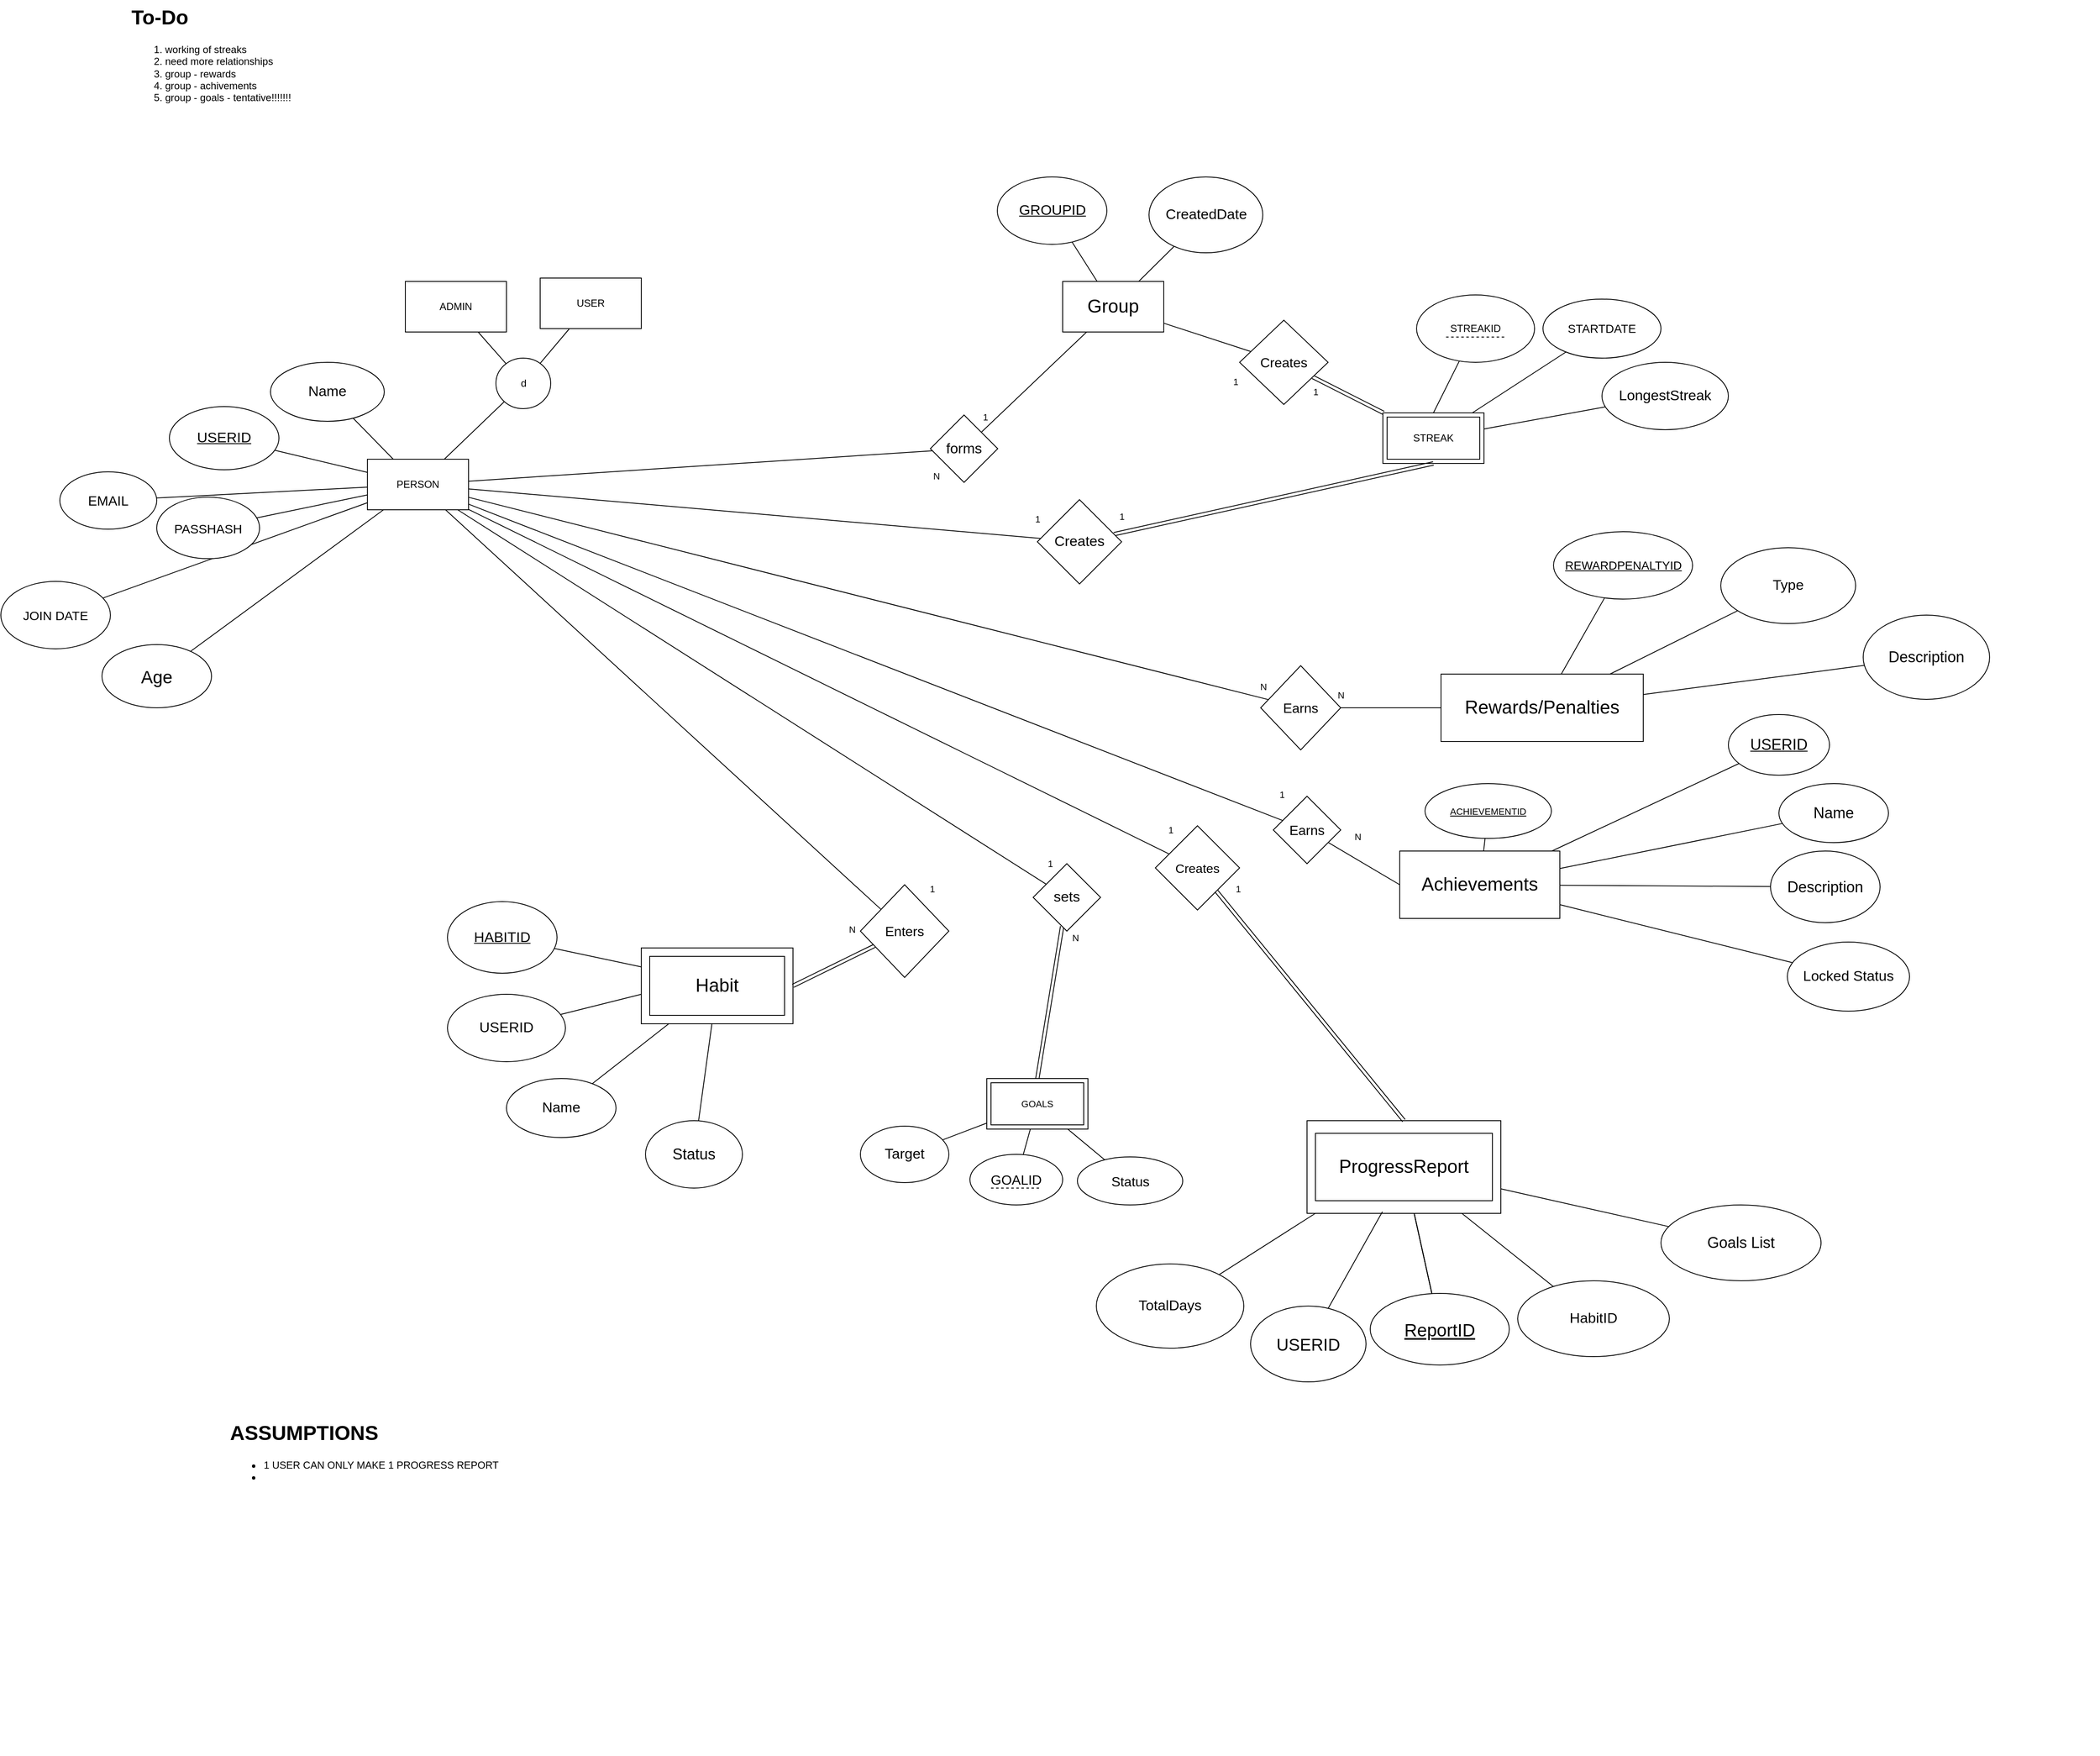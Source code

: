 <mxfile version="26.0.16">
  <diagram name="Page-1" id="hksbCuW23tJVjGmWREl6">
    <mxGraphModel dx="5670" dy="3030" grid="1" gridSize="10" guides="1" tooltips="1" connect="1" arrows="1" fold="1" page="1" pageScale="1" pageWidth="850" pageHeight="1100" math="0" shadow="0">
      <root>
        <mxCell id="0" />
        <mxCell id="1" parent="0" />
        <mxCell id="W9ihRem-RopsjmL4uKQ5-3" value="" style="edgeStyle=none;shape=connector;rounded=0;orthogonalLoop=1;jettySize=auto;html=1;strokeColor=default;align=center;verticalAlign=middle;fontFamily=Helvetica;fontSize=11;fontColor=default;labelBackgroundColor=default;startFill=0;endArrow=none;" parent="1" source="W9ihRem-RopsjmL4uKQ5-8" target="W9ihRem-RopsjmL4uKQ5-120" edge="1">
          <mxGeometry relative="1" as="geometry" />
        </mxCell>
        <mxCell id="W9ihRem-RopsjmL4uKQ5-4" value="" style="edgeStyle=none;shape=connector;rounded=0;orthogonalLoop=1;jettySize=auto;html=1;strokeColor=default;align=center;verticalAlign=middle;fontFamily=Helvetica;fontSize=11;fontColor=default;labelBackgroundColor=default;startFill=0;endArrow=none;" parent="1" source="W9ihRem-RopsjmL4uKQ5-8" target="W9ihRem-RopsjmL4uKQ5-122" edge="1">
          <mxGeometry relative="1" as="geometry" />
        </mxCell>
        <mxCell id="W9ihRem-RopsjmL4uKQ5-5" value="" style="edgeStyle=none;shape=connector;rounded=0;orthogonalLoop=1;jettySize=auto;html=1;strokeColor=default;align=center;verticalAlign=middle;fontFamily=Helvetica;fontSize=11;fontColor=default;labelBackgroundColor=default;startFill=0;endArrow=none;" parent="1" source="W9ihRem-RopsjmL4uKQ5-8" target="W9ihRem-RopsjmL4uKQ5-120" edge="1">
          <mxGeometry relative="1" as="geometry" />
        </mxCell>
        <mxCell id="W9ihRem-RopsjmL4uKQ5-6" value="" style="edgeStyle=none;shape=connector;rounded=0;orthogonalLoop=1;jettySize=auto;html=1;strokeColor=default;align=center;verticalAlign=middle;fontFamily=Helvetica;fontSize=11;fontColor=default;labelBackgroundColor=default;startFill=0;endArrow=none;" parent="1" source="W9ihRem-RopsjmL4uKQ5-8" target="W9ihRem-RopsjmL4uKQ5-120" edge="1">
          <mxGeometry relative="1" as="geometry" />
        </mxCell>
        <mxCell id="W9ihRem-RopsjmL4uKQ5-7" value="" style="edgeStyle=none;shape=connector;rounded=0;orthogonalLoop=1;jettySize=auto;html=1;strokeColor=default;align=center;verticalAlign=middle;fontFamily=Helvetica;fontSize=11;fontColor=default;labelBackgroundColor=default;startFill=0;endArrow=none;" parent="1" source="W9ihRem-RopsjmL4uKQ5-8" target="W9ihRem-RopsjmL4uKQ5-124" edge="1">
          <mxGeometry relative="1" as="geometry" />
        </mxCell>
        <mxCell id="W9ihRem-RopsjmL4uKQ5-8" value="" style="rounded=0;whiteSpace=wrap;html=1;fontFamily=Helvetica;fontSize=11;fontColor=default;labelBackgroundColor=default;" parent="1" vertex="1">
          <mxGeometry x="630" y="760" width="230" height="110" as="geometry" />
        </mxCell>
        <mxCell id="W9ihRem-RopsjmL4uKQ5-10" value="" style="edgeStyle=none;shape=connector;rounded=0;orthogonalLoop=1;jettySize=auto;html=1;strokeColor=default;align=center;verticalAlign=middle;fontFamily=Helvetica;fontSize=11;fontColor=default;labelBackgroundColor=default;startFill=0;endArrow=none;" parent="1" source="W9ihRem-RopsjmL4uKQ5-13" target="W9ihRem-RopsjmL4uKQ5-146" edge="1">
          <mxGeometry relative="1" as="geometry" />
        </mxCell>
        <mxCell id="W9ihRem-RopsjmL4uKQ5-11" value="" style="edgeStyle=none;shape=connector;rounded=0;orthogonalLoop=1;jettySize=auto;html=1;strokeColor=default;align=center;verticalAlign=middle;fontFamily=Helvetica;fontSize=11;fontColor=default;labelBackgroundColor=default;startFill=0;endArrow=none;" parent="1" source="W9ihRem-RopsjmL4uKQ5-13" target="W9ihRem-RopsjmL4uKQ5-147" edge="1">
          <mxGeometry relative="1" as="geometry" />
        </mxCell>
        <mxCell id="W9ihRem-RopsjmL4uKQ5-12" value="" style="edgeStyle=none;shape=connector;rounded=0;orthogonalLoop=1;jettySize=auto;html=1;strokeColor=default;align=center;verticalAlign=middle;fontFamily=Helvetica;fontSize=11;fontColor=default;labelBackgroundColor=default;startFill=0;endArrow=none;exitX=0;exitY=0.25;exitDx=0;exitDy=0;" parent="1" source="W9ihRem-RopsjmL4uKQ5-13" target="W9ihRem-RopsjmL4uKQ5-148" edge="1">
          <mxGeometry relative="1" as="geometry">
            <mxPoint x="-160" y="530.182" as="sourcePoint" />
          </mxGeometry>
        </mxCell>
        <mxCell id="W9ihRem-RopsjmL4uKQ5-13" value="" style="rounded=0;whiteSpace=wrap;html=1;fontFamily=Helvetica;fontSize=11;fontColor=default;labelBackgroundColor=default;" parent="1" vertex="1">
          <mxGeometry x="-160" y="555" width="180" height="90" as="geometry" />
        </mxCell>
        <mxCell id="W9ihRem-RopsjmL4uKQ5-21" value="" style="edgeStyle=none;shape=connector;rounded=0;orthogonalLoop=1;jettySize=auto;html=1;strokeColor=default;align=center;verticalAlign=middle;fontFamily=Helvetica;fontSize=11;fontColor=default;labelBackgroundColor=default;startFill=0;endArrow=none;" parent="1" source="W9ihRem-RopsjmL4uKQ5-26" target="W9ihRem-RopsjmL4uKQ5-125" edge="1">
          <mxGeometry relative="1" as="geometry" />
        </mxCell>
        <mxCell id="W9ihRem-RopsjmL4uKQ5-22" value="" style="edgeStyle=none;shape=connector;rounded=0;orthogonalLoop=1;jettySize=auto;html=1;strokeColor=default;align=center;verticalAlign=middle;fontFamily=Helvetica;fontSize=11;fontColor=default;labelBackgroundColor=default;startFill=0;endArrow=none;" parent="1" source="W9ihRem-RopsjmL4uKQ5-26" target="W9ihRem-RopsjmL4uKQ5-126" edge="1">
          <mxGeometry relative="1" as="geometry" />
        </mxCell>
        <mxCell id="W9ihRem-RopsjmL4uKQ5-23" value="" style="edgeStyle=none;shape=connector;rounded=0;orthogonalLoop=1;jettySize=auto;html=1;strokeColor=default;align=center;verticalAlign=middle;fontFamily=Helvetica;fontSize=11;fontColor=default;labelBackgroundColor=default;startFill=0;endArrow=none;" parent="1" source="W9ihRem-RopsjmL4uKQ5-26" target="W9ihRem-RopsjmL4uKQ5-127" edge="1">
          <mxGeometry relative="1" as="geometry" />
        </mxCell>
        <mxCell id="W9ihRem-RopsjmL4uKQ5-24" value="" style="edgeStyle=none;shape=connector;rounded=0;orthogonalLoop=1;jettySize=auto;html=1;strokeColor=default;align=center;verticalAlign=middle;fontFamily=Helvetica;fontSize=11;fontColor=default;labelBackgroundColor=default;startFill=0;endArrow=none;" parent="1" source="W9ihRem-RopsjmL4uKQ5-26" target="W9ihRem-RopsjmL4uKQ5-128" edge="1">
          <mxGeometry relative="1" as="geometry" />
        </mxCell>
        <mxCell id="W9ihRem-RopsjmL4uKQ5-25" value="" style="edgeStyle=none;shape=connector;rounded=0;orthogonalLoop=1;jettySize=auto;html=1;strokeColor=default;align=center;verticalAlign=middle;fontFamily=Helvetica;fontSize=11;fontColor=default;labelBackgroundColor=default;startFill=0;endArrow=none;" parent="1" source="W9ihRem-RopsjmL4uKQ5-26" target="W9ihRem-RopsjmL4uKQ5-129" edge="1">
          <mxGeometry relative="1" as="geometry" />
        </mxCell>
        <mxCell id="W9ihRem-RopsjmL4uKQ5-26" value="&lt;font style=&quot;font-size: 22px;&quot;&gt;Achievements&lt;/font&gt;" style="rounded=0;whiteSpace=wrap;html=1;" parent="1" vertex="1">
          <mxGeometry x="740" y="440" width="190" height="80" as="geometry" />
        </mxCell>
        <mxCell id="W9ihRem-RopsjmL4uKQ5-28" value="" style="edgeStyle=none;shape=connector;rounded=0;orthogonalLoop=1;jettySize=auto;html=1;strokeColor=default;align=center;verticalAlign=middle;fontFamily=Helvetica;fontSize=11;fontColor=default;labelBackgroundColor=default;startFill=0;endArrow=none;" parent="1" source="W9ihRem-RopsjmL4uKQ5-31" target="W9ihRem-RopsjmL4uKQ5-135" edge="1">
          <mxGeometry relative="1" as="geometry" />
        </mxCell>
        <mxCell id="W9ihRem-RopsjmL4uKQ5-29" value="" style="edgeStyle=none;shape=connector;rounded=0;orthogonalLoop=1;jettySize=auto;html=1;strokeColor=default;align=center;verticalAlign=middle;fontFamily=Helvetica;fontSize=11;fontColor=default;labelBackgroundColor=default;startFill=0;endArrow=none;" parent="1" source="W9ihRem-RopsjmL4uKQ5-31" target="W9ihRem-RopsjmL4uKQ5-136" edge="1">
          <mxGeometry relative="1" as="geometry" />
        </mxCell>
        <mxCell id="W9ihRem-RopsjmL4uKQ5-31" value="&lt;font style=&quot;font-size: 22px;&quot;&gt;Streak&lt;/font&gt;" style="rounded=0;whiteSpace=wrap;html=1;" parent="1" vertex="1">
          <mxGeometry x="720" y="-80" width="120" height="60" as="geometry" />
        </mxCell>
        <mxCell id="W9ihRem-RopsjmL4uKQ5-32" value="" style="edgeStyle=none;shape=connector;rounded=0;orthogonalLoop=1;jettySize=auto;html=1;strokeColor=default;align=center;verticalAlign=middle;fontFamily=Helvetica;fontSize=11;fontColor=default;labelBackgroundColor=default;startFill=0;endArrow=none;" parent="1" target="W9ihRem-RopsjmL4uKQ5-145" edge="1">
          <mxGeometry relative="1" as="geometry">
            <mxPoint x="-160" y="610" as="sourcePoint" />
          </mxGeometry>
        </mxCell>
        <mxCell id="W9ihRem-RopsjmL4uKQ5-33" value="&lt;font style=&quot;font-size: 22px;&quot;&gt;Habit&lt;/font&gt;" style="rounded=0;whiteSpace=wrap;html=1;" parent="1" vertex="1">
          <mxGeometry x="-150" y="565" width="160" height="70" as="geometry" />
        </mxCell>
        <mxCell id="W9ihRem-RopsjmL4uKQ5-34" value="" style="edgeStyle=none;shape=connector;rounded=0;orthogonalLoop=1;jettySize=auto;html=1;strokeColor=default;align=center;verticalAlign=middle;fontFamily=Helvetica;fontSize=11;fontColor=default;labelBackgroundColor=default;startFill=0;endArrow=none;" parent="1" source="W9ihRem-RopsjmL4uKQ5-39" target="W9ihRem-RopsjmL4uKQ5-82" edge="1">
          <mxGeometry relative="1" as="geometry" />
        </mxCell>
        <mxCell id="W9ihRem-RopsjmL4uKQ5-35" value="" style="edgeStyle=none;shape=connector;rounded=0;orthogonalLoop=1;jettySize=auto;html=1;strokeColor=default;align=center;verticalAlign=middle;fontFamily=Helvetica;fontSize=11;fontColor=default;labelBackgroundColor=default;startFill=0;endArrow=none;" parent="1" source="W9ihRem-RopsjmL4uKQ5-39" target="W9ihRem-RopsjmL4uKQ5-130" edge="1">
          <mxGeometry relative="1" as="geometry" />
        </mxCell>
        <mxCell id="W9ihRem-RopsjmL4uKQ5-38" value="" style="edgeStyle=none;shape=connector;rounded=0;orthogonalLoop=1;jettySize=auto;html=1;strokeColor=default;align=center;verticalAlign=middle;fontFamily=Helvetica;fontSize=11;fontColor=default;labelBackgroundColor=default;startFill=0;endArrow=none;" parent="1" source="W9ihRem-RopsjmL4uKQ5-39" target="W9ihRem-RopsjmL4uKQ5-133" edge="1">
          <mxGeometry relative="1" as="geometry" />
        </mxCell>
        <mxCell id="W9ihRem-RopsjmL4uKQ5-39" value="&lt;font style=&quot;font-size: 22px;&quot;&gt;Group&lt;/font&gt;" style="rounded=0;whiteSpace=wrap;html=1;" parent="1" vertex="1">
          <mxGeometry x="340" y="-236" width="120" height="60" as="geometry" />
        </mxCell>
        <mxCell id="W9ihRem-RopsjmL4uKQ5-40" style="rounded=0;orthogonalLoop=1;jettySize=auto;html=1;endArrow=none;startFill=0;" parent="1" source="W9ihRem-RopsjmL4uKQ5-53" target="W9ihRem-RopsjmL4uKQ5-70" edge="1">
          <mxGeometry relative="1" as="geometry" />
        </mxCell>
        <mxCell id="W9ihRem-RopsjmL4uKQ5-41" value="" style="shape=connector;rounded=0;orthogonalLoop=1;jettySize=auto;html=1;strokeColor=default;align=center;verticalAlign=middle;fontFamily=Helvetica;fontSize=11;fontColor=default;labelBackgroundColor=default;startFill=0;endArrow=none;" parent="1" source="W9ihRem-RopsjmL4uKQ5-53" target="W9ihRem-RopsjmL4uKQ5-72" edge="1">
          <mxGeometry relative="1" as="geometry" />
        </mxCell>
        <mxCell id="W9ihRem-RopsjmL4uKQ5-42" value="" style="shape=connector;rounded=0;orthogonalLoop=1;jettySize=auto;html=1;strokeColor=default;align=center;verticalAlign=middle;fontFamily=Helvetica;fontSize=11;fontColor=default;labelBackgroundColor=default;startFill=0;endArrow=none;" parent="1" source="W9ihRem-RopsjmL4uKQ5-53" target="W9ihRem-RopsjmL4uKQ5-76" edge="1">
          <mxGeometry relative="1" as="geometry" />
        </mxCell>
        <mxCell id="W9ihRem-RopsjmL4uKQ5-43" value="" style="edgeStyle=none;shape=connector;rounded=0;orthogonalLoop=1;jettySize=auto;html=1;strokeColor=default;align=center;verticalAlign=middle;fontFamily=Helvetica;fontSize=11;fontColor=default;labelBackgroundColor=default;startFill=0;endArrow=none;" parent="1" source="W9ihRem-RopsjmL4uKQ5-53" target="W9ihRem-RopsjmL4uKQ5-78" edge="1">
          <mxGeometry relative="1" as="geometry" />
        </mxCell>
        <mxCell id="W9ihRem-RopsjmL4uKQ5-44" value="" style="edgeStyle=none;shape=connector;rounded=0;orthogonalLoop=1;jettySize=auto;html=1;strokeColor=default;align=center;verticalAlign=middle;fontFamily=Helvetica;fontSize=11;fontColor=default;labelBackgroundColor=default;startFill=0;endArrow=none;" parent="1" source="W9ihRem-RopsjmL4uKQ5-53" target="W9ihRem-RopsjmL4uKQ5-80" edge="1">
          <mxGeometry relative="1" as="geometry" />
        </mxCell>
        <mxCell id="W9ihRem-RopsjmL4uKQ5-45" value="" style="edgeStyle=none;shape=connector;rounded=0;orthogonalLoop=1;jettySize=auto;html=1;strokeColor=default;align=center;verticalAlign=middle;fontFamily=Helvetica;fontSize=11;fontColor=default;labelBackgroundColor=default;startFill=0;endArrow=none;" parent="1" source="W9ihRem-RopsjmL4uKQ5-53" target="W9ihRem-RopsjmL4uKQ5-85" edge="1">
          <mxGeometry relative="1" as="geometry" />
        </mxCell>
        <mxCell id="W9ihRem-RopsjmL4uKQ5-46" value="" style="edgeStyle=none;shape=connector;rounded=0;orthogonalLoop=1;jettySize=auto;html=1;strokeColor=default;align=center;verticalAlign=middle;fontFamily=Helvetica;fontSize=11;fontColor=default;labelBackgroundColor=default;startFill=0;endArrow=none;" parent="1" source="W9ihRem-RopsjmL4uKQ5-53" target="W9ihRem-RopsjmL4uKQ5-87" edge="1">
          <mxGeometry relative="1" as="geometry" />
        </mxCell>
        <mxCell id="W9ihRem-RopsjmL4uKQ5-47" value="" style="edgeStyle=none;shape=connector;rounded=0;orthogonalLoop=1;jettySize=auto;html=1;strokeColor=default;align=center;verticalAlign=middle;fontFamily=Helvetica;fontSize=11;fontColor=default;labelBackgroundColor=default;startFill=0;endArrow=none;" parent="1" source="W9ihRem-RopsjmL4uKQ5-53" target="W9ihRem-RopsjmL4uKQ5-149" edge="1">
          <mxGeometry relative="1" as="geometry" />
        </mxCell>
        <mxCell id="W9ihRem-RopsjmL4uKQ5-48" value="" style="edgeStyle=none;shape=connector;rounded=0;orthogonalLoop=1;jettySize=auto;html=1;strokeColor=default;align=center;verticalAlign=middle;fontFamily=Helvetica;fontSize=11;fontColor=default;labelBackgroundColor=default;startFill=0;endArrow=none;" parent="1" source="W9ihRem-RopsjmL4uKQ5-53" target="W9ihRem-RopsjmL4uKQ5-150" edge="1">
          <mxGeometry relative="1" as="geometry" />
        </mxCell>
        <mxCell id="W9ihRem-RopsjmL4uKQ5-49" value="" style="edgeStyle=none;shape=connector;rounded=0;orthogonalLoop=1;jettySize=auto;html=1;strokeColor=default;align=center;verticalAlign=middle;fontFamily=Helvetica;fontSize=11;fontColor=default;labelBackgroundColor=default;startFill=0;endArrow=none;" parent="1" source="W9ihRem-RopsjmL4uKQ5-53" target="W9ihRem-RopsjmL4uKQ5-151" edge="1">
          <mxGeometry relative="1" as="geometry" />
        </mxCell>
        <mxCell id="W9ihRem-RopsjmL4uKQ5-50" value="" style="edgeStyle=none;shape=connector;rounded=0;orthogonalLoop=1;jettySize=auto;html=1;strokeColor=default;align=center;verticalAlign=middle;fontFamily=Helvetica;fontSize=11;fontColor=default;labelBackgroundColor=default;startFill=0;endArrow=none;" parent="1" source="W9ihRem-RopsjmL4uKQ5-53" target="W9ihRem-RopsjmL4uKQ5-152" edge="1">
          <mxGeometry relative="1" as="geometry" />
        </mxCell>
        <mxCell id="W9ihRem-RopsjmL4uKQ5-51" value="" style="edgeStyle=none;shape=connector;rounded=0;orthogonalLoop=1;jettySize=auto;html=1;strokeColor=default;align=center;verticalAlign=middle;fontFamily=Helvetica;fontSize=11;fontColor=default;labelBackgroundColor=default;startFill=0;endArrow=none;" parent="1" source="W9ihRem-RopsjmL4uKQ5-53" target="W9ihRem-RopsjmL4uKQ5-153" edge="1">
          <mxGeometry relative="1" as="geometry" />
        </mxCell>
        <mxCell id="W9ihRem-RopsjmL4uKQ5-52" value="" style="edgeStyle=none;shape=connector;rounded=0;orthogonalLoop=1;jettySize=auto;html=1;strokeColor=default;align=center;verticalAlign=middle;fontFamily=Helvetica;fontSize=11;fontColor=default;labelBackgroundColor=default;startFill=0;endArrow=none;" parent="1" source="W9ihRem-RopsjmL4uKQ5-53" target="W9ihRem-RopsjmL4uKQ5-154" edge="1">
          <mxGeometry relative="1" as="geometry" />
        </mxCell>
        <mxCell id="W9ihRem-RopsjmL4uKQ5-172" value="" style="rounded=0;orthogonalLoop=1;jettySize=auto;html=1;endArrow=none;startFill=0;" parent="1" source="W9ihRem-RopsjmL4uKQ5-53" target="W9ihRem-RopsjmL4uKQ5-171" edge="1">
          <mxGeometry relative="1" as="geometry" />
        </mxCell>
        <mxCell id="W9ihRem-RopsjmL4uKQ5-53" value="PERSON" style="rounded=0;whiteSpace=wrap;html=1;" parent="1" vertex="1">
          <mxGeometry x="-485" y="-25" width="120" height="60" as="geometry" />
        </mxCell>
        <mxCell id="W9ihRem-RopsjmL4uKQ5-54" value="" style="edgeStyle=none;shape=connector;rounded=0;orthogonalLoop=1;jettySize=auto;html=1;strokeColor=default;align=center;verticalAlign=middle;fontFamily=Helvetica;fontSize=11;fontColor=default;labelBackgroundColor=default;startFill=0;endArrow=none;" parent="1" source="W9ihRem-RopsjmL4uKQ5-57" target="W9ihRem-RopsjmL4uKQ5-142" edge="1">
          <mxGeometry relative="1" as="geometry" />
        </mxCell>
        <mxCell id="W9ihRem-RopsjmL4uKQ5-55" value="" style="edgeStyle=none;shape=connector;rounded=0;orthogonalLoop=1;jettySize=auto;html=1;strokeColor=default;align=center;verticalAlign=middle;fontFamily=Helvetica;fontSize=11;fontColor=default;labelBackgroundColor=default;startFill=0;endArrow=none;" parent="1" source="W9ihRem-RopsjmL4uKQ5-57" target="W9ihRem-RopsjmL4uKQ5-143" edge="1">
          <mxGeometry relative="1" as="geometry" />
        </mxCell>
        <mxCell id="W9ihRem-RopsjmL4uKQ5-56" value="" style="edgeStyle=none;shape=connector;rounded=0;orthogonalLoop=1;jettySize=auto;html=1;strokeColor=default;align=center;verticalAlign=middle;fontFamily=Helvetica;fontSize=11;fontColor=default;labelBackgroundColor=default;startFill=0;endArrow=none;" parent="1" source="W9ihRem-RopsjmL4uKQ5-57" target="W9ihRem-RopsjmL4uKQ5-144" edge="1">
          <mxGeometry relative="1" as="geometry" />
        </mxCell>
        <mxCell id="W9ihRem-RopsjmL4uKQ5-57" value="&lt;font style=&quot;font-size: 22px;&quot;&gt;Goals&lt;/font&gt;" style="rounded=0;whiteSpace=wrap;html=1;" parent="1" vertex="1">
          <mxGeometry x="250" y="710" width="120" height="60" as="geometry" />
        </mxCell>
        <mxCell id="W9ihRem-RopsjmL4uKQ5-59" value="" style="edgeStyle=none;shape=connector;rounded=0;orthogonalLoop=1;jettySize=auto;html=1;strokeColor=default;align=center;verticalAlign=middle;fontFamily=Helvetica;fontSize=11;fontColor=default;labelBackgroundColor=default;startFill=0;endArrow=none;" parent="1" source="W9ihRem-RopsjmL4uKQ5-63" target="W9ihRem-RopsjmL4uKQ5-138" edge="1">
          <mxGeometry relative="1" as="geometry" />
        </mxCell>
        <mxCell id="W9ihRem-RopsjmL4uKQ5-61" value="" style="edgeStyle=none;shape=connector;rounded=0;orthogonalLoop=1;jettySize=auto;html=1;strokeColor=default;align=center;verticalAlign=middle;fontFamily=Helvetica;fontSize=11;fontColor=default;labelBackgroundColor=default;startFill=0;endArrow=none;" parent="1" source="W9ihRem-RopsjmL4uKQ5-63" target="W9ihRem-RopsjmL4uKQ5-140" edge="1">
          <mxGeometry relative="1" as="geometry" />
        </mxCell>
        <mxCell id="W9ihRem-RopsjmL4uKQ5-62" value="" style="edgeStyle=none;shape=connector;rounded=0;orthogonalLoop=1;jettySize=auto;html=1;strokeColor=default;align=center;verticalAlign=middle;fontFamily=Helvetica;fontSize=11;fontColor=default;labelBackgroundColor=default;startFill=0;endArrow=none;" parent="1" source="W9ihRem-RopsjmL4uKQ5-63" target="W9ihRem-RopsjmL4uKQ5-141" edge="1">
          <mxGeometry relative="1" as="geometry" />
        </mxCell>
        <mxCell id="W9ihRem-RopsjmL4uKQ5-63" value="&lt;font style=&quot;font-size: 22px;&quot;&gt;Rewards/Penalties&lt;/font&gt;" style="rounded=0;whiteSpace=wrap;html=1;" parent="1" vertex="1">
          <mxGeometry x="789" y="230" width="240" height="80" as="geometry" />
        </mxCell>
        <mxCell id="W9ihRem-RopsjmL4uKQ5-66" value="" style="edgeStyle=none;shape=connector;rounded=0;orthogonalLoop=1;jettySize=auto;html=1;strokeColor=default;align=center;verticalAlign=middle;fontFamily=Helvetica;fontSize=11;fontColor=default;labelBackgroundColor=default;startFill=0;endArrow=none;exitX=0.389;exitY=0.982;exitDx=0;exitDy=0;exitPerimeter=0;" parent="1" source="W9ihRem-RopsjmL4uKQ5-8" target="W9ihRem-RopsjmL4uKQ5-121" edge="1">
          <mxGeometry relative="1" as="geometry" />
        </mxCell>
        <mxCell id="W9ihRem-RopsjmL4uKQ5-67" value="" style="edgeStyle=none;shape=connector;rounded=0;orthogonalLoop=1;jettySize=auto;html=1;strokeColor=default;align=center;verticalAlign=middle;fontFamily=Helvetica;fontSize=11;fontColor=default;labelBackgroundColor=default;startFill=0;endArrow=none;exitX=0.043;exitY=1;exitDx=0;exitDy=0;exitPerimeter=0;" parent="1" source="W9ihRem-RopsjmL4uKQ5-8" target="W9ihRem-RopsjmL4uKQ5-123" edge="1">
          <mxGeometry relative="1" as="geometry" />
        </mxCell>
        <mxCell id="W9ihRem-RopsjmL4uKQ5-68" value="&lt;font style=&quot;font-size: 22px;&quot;&gt;ProgressReport&lt;/font&gt;" style="rounded=0;whiteSpace=wrap;html=1;" parent="1" vertex="1">
          <mxGeometry x="640" y="775" width="210" height="80" as="geometry" />
        </mxCell>
        <mxCell id="W9ihRem-RopsjmL4uKQ5-69" style="shape=connector;rounded=0;orthogonalLoop=1;jettySize=auto;html=1;strokeColor=default;align=center;verticalAlign=middle;fontFamily=Helvetica;fontSize=11;fontColor=default;labelBackgroundColor=default;startFill=0;endArrow=none;" parent="1" source="W9ihRem-RopsjmL4uKQ5-70" target="W9ihRem-RopsjmL4uKQ5-39" edge="1">
          <mxGeometry relative="1" as="geometry" />
        </mxCell>
        <mxCell id="W9ihRem-RopsjmL4uKQ5-70" value="&lt;font style=&quot;font-size: 17px;&quot;&gt;forms&lt;/font&gt;" style="rhombus;whiteSpace=wrap;html=1;" parent="1" vertex="1">
          <mxGeometry x="183" y="-77.5" width="80" height="80" as="geometry" />
        </mxCell>
        <mxCell id="W9ihRem-RopsjmL4uKQ5-71" style="rounded=0;orthogonalLoop=1;jettySize=auto;html=1;entryX=0.5;entryY=0;entryDx=0;entryDy=0;strokeColor=default;align=center;verticalAlign=middle;fontFamily=Helvetica;fontSize=11;fontColor=default;labelBackgroundColor=default;startFill=0;endArrow=none;shape=link;" parent="1" source="W9ihRem-RopsjmL4uKQ5-72" target="W9ihRem-RopsjmL4uKQ5-57" edge="1">
          <mxGeometry relative="1" as="geometry" />
        </mxCell>
        <mxCell id="W9ihRem-RopsjmL4uKQ5-72" value="&lt;font style=&quot;font-size: 17px;&quot;&gt;sets&lt;/font&gt;" style="rhombus;whiteSpace=wrap;html=1;rounded=0;" parent="1" vertex="1">
          <mxGeometry x="305" y="455" width="80" height="80" as="geometry" />
        </mxCell>
        <mxCell id="W9ihRem-RopsjmL4uKQ5-75" style="edgeStyle=orthogonalEdgeStyle;shape=connector;rounded=0;orthogonalLoop=1;jettySize=auto;html=1;strokeColor=default;align=center;verticalAlign=middle;fontFamily=Helvetica;fontSize=11;fontColor=default;labelBackgroundColor=default;startFill=0;endArrow=none;" parent="1" source="W9ihRem-RopsjmL4uKQ5-76" target="W9ihRem-RopsjmL4uKQ5-63" edge="1">
          <mxGeometry relative="1" as="geometry" />
        </mxCell>
        <mxCell id="W9ihRem-RopsjmL4uKQ5-76" value="&lt;font style=&quot;font-size: 16px;&quot;&gt;Earns&lt;/font&gt;" style="rhombus;whiteSpace=wrap;html=1;rounded=0;" parent="1" vertex="1">
          <mxGeometry x="575" y="220" width="95" height="100" as="geometry" />
        </mxCell>
        <mxCell id="W9ihRem-RopsjmL4uKQ5-77" style="edgeStyle=none;shape=link;rounded=0;orthogonalLoop=1;jettySize=auto;html=1;strokeColor=default;align=center;verticalAlign=middle;fontFamily=Helvetica;fontSize=11;fontColor=default;labelBackgroundColor=default;startFill=0;endArrow=none;entryX=1;entryY=0.5;entryDx=0;entryDy=0;" parent="1" source="W9ihRem-RopsjmL4uKQ5-78" target="W9ihRem-RopsjmL4uKQ5-13" edge="1">
          <mxGeometry relative="1" as="geometry">
            <mxPoint x="120" y="590" as="targetPoint" />
          </mxGeometry>
        </mxCell>
        <mxCell id="W9ihRem-RopsjmL4uKQ5-78" value="&lt;font style=&quot;font-size: 16px;&quot;&gt;Enters&lt;/font&gt;" style="rhombus;whiteSpace=wrap;html=1;rounded=0;" parent="1" vertex="1">
          <mxGeometry x="100" y="480" width="105" height="110" as="geometry" />
        </mxCell>
        <mxCell id="W9ihRem-RopsjmL4uKQ5-79" style="edgeStyle=none;shape=link;rounded=0;orthogonalLoop=1;jettySize=auto;html=1;entryX=0.5;entryY=1;entryDx=0;entryDy=0;strokeColor=default;align=center;verticalAlign=middle;fontFamily=Helvetica;fontSize=11;fontColor=default;labelBackgroundColor=default;startFill=0;endArrow=none;" parent="1" source="W9ihRem-RopsjmL4uKQ5-80" target="W9ihRem-RopsjmL4uKQ5-31" edge="1">
          <mxGeometry relative="1" as="geometry" />
        </mxCell>
        <mxCell id="W9ihRem-RopsjmL4uKQ5-80" value="&lt;font style=&quot;font-size: 17px;&quot;&gt;Creates&lt;/font&gt;" style="rhombus;whiteSpace=wrap;html=1;rounded=0;" parent="1" vertex="1">
          <mxGeometry x="310" y="23" width="100" height="100" as="geometry" />
        </mxCell>
        <mxCell id="W9ihRem-RopsjmL4uKQ5-81" value="" style="edgeStyle=none;shape=link;rounded=0;orthogonalLoop=1;jettySize=auto;html=1;strokeColor=default;align=center;verticalAlign=middle;fontFamily=Helvetica;fontSize=11;fontColor=default;labelBackgroundColor=default;startFill=0;endArrow=none;" parent="1" source="W9ihRem-RopsjmL4uKQ5-82" target="W9ihRem-RopsjmL4uKQ5-31" edge="1">
          <mxGeometry relative="1" as="geometry" />
        </mxCell>
        <mxCell id="W9ihRem-RopsjmL4uKQ5-82" value="&lt;font style=&quot;font-size: 16px;&quot;&gt;Creates&lt;/font&gt;" style="rhombus;whiteSpace=wrap;html=1;rounded=0;" parent="1" vertex="1">
          <mxGeometry x="550" y="-190" width="105" height="100" as="geometry" />
        </mxCell>
        <mxCell id="W9ihRem-RopsjmL4uKQ5-83" style="edgeStyle=none;shape=connector;rounded=0;orthogonalLoop=1;jettySize=auto;html=1;exitX=0.5;exitY=1;exitDx=0;exitDy=0;strokeColor=default;align=center;verticalAlign=middle;fontFamily=Helvetica;fontSize=11;fontColor=default;labelBackgroundColor=default;startFill=0;endArrow=none;" parent="1" source="W9ihRem-RopsjmL4uKQ5-31" target="W9ihRem-RopsjmL4uKQ5-31" edge="1">
          <mxGeometry relative="1" as="geometry" />
        </mxCell>
        <mxCell id="W9ihRem-RopsjmL4uKQ5-84" style="edgeStyle=none;shape=connector;rounded=0;orthogonalLoop=1;jettySize=auto;html=1;entryX=0;entryY=0.5;entryDx=0;entryDy=0;strokeColor=default;align=center;verticalAlign=middle;fontFamily=Helvetica;fontSize=11;fontColor=default;labelBackgroundColor=default;startFill=0;endArrow=none;" parent="1" source="W9ihRem-RopsjmL4uKQ5-85" target="W9ihRem-RopsjmL4uKQ5-26" edge="1">
          <mxGeometry relative="1" as="geometry" />
        </mxCell>
        <mxCell id="W9ihRem-RopsjmL4uKQ5-85" value="&lt;font style=&quot;font-size: 16px;&quot;&gt;Earns&lt;/font&gt;" style="rhombus;whiteSpace=wrap;html=1;rounded=0;" parent="1" vertex="1">
          <mxGeometry x="590" y="375" width="80" height="80" as="geometry" />
        </mxCell>
        <mxCell id="W9ihRem-RopsjmL4uKQ5-86" style="edgeStyle=none;shape=link;rounded=0;orthogonalLoop=1;jettySize=auto;html=1;entryX=0.5;entryY=0;entryDx=0;entryDy=0;strokeColor=default;align=center;verticalAlign=middle;fontFamily=Helvetica;fontSize=11;fontColor=default;labelBackgroundColor=default;startFill=0;endArrow=none;" parent="1" source="W9ihRem-RopsjmL4uKQ5-87" target="W9ihRem-RopsjmL4uKQ5-8" edge="1">
          <mxGeometry relative="1" as="geometry" />
        </mxCell>
        <mxCell id="W9ihRem-RopsjmL4uKQ5-87" value="&lt;font style=&quot;font-size: 15px;&quot;&gt;Creates&lt;/font&gt;" style="rhombus;whiteSpace=wrap;html=1;rounded=0;" parent="1" vertex="1">
          <mxGeometry x="450" y="410" width="100" height="100" as="geometry" />
        </mxCell>
        <mxCell id="W9ihRem-RopsjmL4uKQ5-94" value="N" style="text;html=1;align=center;verticalAlign=middle;resizable=0;points=[];autosize=1;strokeColor=none;fillColor=none;fontFamily=Helvetica;fontSize=11;fontColor=default;labelBackgroundColor=default;" parent="1" vertex="1">
          <mxGeometry x="563" y="230" width="30" height="30" as="geometry" />
        </mxCell>
        <mxCell id="W9ihRem-RopsjmL4uKQ5-95" value="N" style="text;html=1;align=center;verticalAlign=middle;resizable=0;points=[];autosize=1;strokeColor=none;fillColor=none;fontFamily=Helvetica;fontSize=11;fontColor=default;labelBackgroundColor=default;" parent="1" vertex="1">
          <mxGeometry x="655" y="240" width="30" height="30" as="geometry" />
        </mxCell>
        <mxCell id="W9ihRem-RopsjmL4uKQ5-96" value="N" style="text;html=1;align=center;verticalAlign=middle;resizable=0;points=[];autosize=1;strokeColor=none;fillColor=none;fontFamily=Helvetica;fontSize=11;fontColor=default;labelBackgroundColor=default;" parent="1" vertex="1">
          <mxGeometry x="175" y="-20.5" width="30" height="30" as="geometry" />
        </mxCell>
        <mxCell id="W9ihRem-RopsjmL4uKQ5-97" value="1" style="text;html=1;align=center;verticalAlign=middle;resizable=0;points=[];autosize=1;strokeColor=none;fillColor=none;fontFamily=Helvetica;fontSize=11;fontColor=default;labelBackgroundColor=default;" parent="1" vertex="1">
          <mxGeometry x="233" y="-90" width="30" height="30" as="geometry" />
        </mxCell>
        <mxCell id="W9ihRem-RopsjmL4uKQ5-100" value="1" style="text;html=1;align=center;verticalAlign=middle;resizable=0;points=[];autosize=1;strokeColor=none;fillColor=none;fontFamily=Helvetica;fontSize=11;fontColor=default;labelBackgroundColor=default;" parent="1" vertex="1">
          <mxGeometry x="452.5" y="400" width="30" height="30" as="geometry" />
        </mxCell>
        <mxCell id="W9ihRem-RopsjmL4uKQ5-101" value="1" style="text;html=1;align=center;verticalAlign=middle;resizable=0;points=[];autosize=1;strokeColor=none;fillColor=none;fontFamily=Helvetica;fontSize=11;fontColor=default;labelBackgroundColor=default;" parent="1" vertex="1">
          <mxGeometry x="533" y="470" width="30" height="30" as="geometry" />
        </mxCell>
        <mxCell id="W9ihRem-RopsjmL4uKQ5-102" value="1" style="text;html=1;align=center;verticalAlign=middle;resizable=0;points=[];autosize=1;strokeColor=none;fillColor=none;fontFamily=Helvetica;fontSize=11;fontColor=default;labelBackgroundColor=default;" parent="1" vertex="1">
          <mxGeometry x="585" y="358" width="30" height="30" as="geometry" />
        </mxCell>
        <mxCell id="W9ihRem-RopsjmL4uKQ5-103" value="N" style="text;html=1;align=center;verticalAlign=middle;resizable=0;points=[];autosize=1;strokeColor=none;fillColor=none;fontFamily=Helvetica;fontSize=11;fontColor=default;labelBackgroundColor=default;" parent="1" vertex="1">
          <mxGeometry x="675" y="408" width="30" height="30" as="geometry" />
        </mxCell>
        <mxCell id="W9ihRem-RopsjmL4uKQ5-104" value="1" style="text;html=1;align=center;verticalAlign=middle;resizable=0;points=[];autosize=1;strokeColor=none;fillColor=none;fontFamily=Helvetica;fontSize=11;fontColor=default;labelBackgroundColor=default;" parent="1" vertex="1">
          <mxGeometry x="310" y="440" width="30" height="30" as="geometry" />
        </mxCell>
        <mxCell id="W9ihRem-RopsjmL4uKQ5-105" value="N" style="text;html=1;align=center;verticalAlign=middle;resizable=0;points=[];autosize=1;strokeColor=none;fillColor=none;fontFamily=Helvetica;fontSize=11;fontColor=default;labelBackgroundColor=default;" parent="1" vertex="1">
          <mxGeometry x="340" y="527.5" width="30" height="30" as="geometry" />
        </mxCell>
        <mxCell id="W9ihRem-RopsjmL4uKQ5-106" value="1" style="text;html=1;align=center;verticalAlign=middle;resizable=0;points=[];autosize=1;strokeColor=none;fillColor=none;fontFamily=Helvetica;fontSize=11;fontColor=default;labelBackgroundColor=default;" parent="1" vertex="1">
          <mxGeometry x="170" y="470" width="30" height="30" as="geometry" />
        </mxCell>
        <mxCell id="W9ihRem-RopsjmL4uKQ5-107" value="N" style="text;html=1;align=center;verticalAlign=middle;resizable=0;points=[];autosize=1;strokeColor=none;fillColor=none;fontFamily=Helvetica;fontSize=11;fontColor=default;labelBackgroundColor=default;" parent="1" vertex="1">
          <mxGeometry x="75" y="518" width="30" height="30" as="geometry" />
        </mxCell>
        <mxCell id="W9ihRem-RopsjmL4uKQ5-108" value="1" style="text;html=1;align=center;verticalAlign=middle;resizable=0;points=[];autosize=1;strokeColor=none;fillColor=none;fontFamily=Helvetica;fontSize=11;fontColor=default;labelBackgroundColor=default;" parent="1" vertex="1">
          <mxGeometry x="530" y="-132" width="30" height="30" as="geometry" />
        </mxCell>
        <mxCell id="W9ihRem-RopsjmL4uKQ5-109" value="1" style="text;html=1;align=center;verticalAlign=middle;resizable=0;points=[];autosize=1;strokeColor=none;fillColor=none;fontFamily=Helvetica;fontSize=11;fontColor=default;labelBackgroundColor=default;" parent="1" vertex="1">
          <mxGeometry x="625" y="-120" width="30" height="30" as="geometry" />
        </mxCell>
        <mxCell id="W9ihRem-RopsjmL4uKQ5-110" value="1" style="text;html=1;align=center;verticalAlign=middle;resizable=0;points=[];autosize=1;strokeColor=none;fillColor=none;fontFamily=Helvetica;fontSize=11;fontColor=default;labelBackgroundColor=default;" parent="1" vertex="1">
          <mxGeometry x="295" y="31" width="30" height="30" as="geometry" />
        </mxCell>
        <mxCell id="W9ihRem-RopsjmL4uKQ5-111" value="1" style="text;html=1;align=center;verticalAlign=middle;resizable=0;points=[];autosize=1;strokeColor=none;fillColor=none;fontFamily=Helvetica;fontSize=11;fontColor=default;labelBackgroundColor=default;" parent="1" vertex="1">
          <mxGeometry x="395" y="28" width="30" height="30" as="geometry" />
        </mxCell>
        <mxCell id="W9ihRem-RopsjmL4uKQ5-120" value="&lt;font style=&quot;font-size: 21px;&quot;&gt;&lt;u&gt;ReportID&lt;/u&gt;&lt;/font&gt;" style="ellipse;whiteSpace=wrap;html=1;fontSize=11;rounded=0;labelBackgroundColor=default;" parent="1" vertex="1">
          <mxGeometry x="705" y="965" width="165" height="85" as="geometry" />
        </mxCell>
        <mxCell id="W9ihRem-RopsjmL4uKQ5-121" value="&lt;font style=&quot;font-size: 20px;&quot;&gt;USERID&lt;/font&gt;" style="ellipse;whiteSpace=wrap;html=1;rounded=0;fontFamily=Helvetica;fontSize=11;fontColor=default;labelBackgroundColor=default;" parent="1" vertex="1">
          <mxGeometry x="563" y="980" width="137" height="90" as="geometry" />
        </mxCell>
        <mxCell id="W9ihRem-RopsjmL4uKQ5-122" value="&lt;font style=&quot;font-size: 17px;&quot;&gt;HabitID&lt;/font&gt;" style="ellipse;whiteSpace=wrap;html=1;fontSize=11;rounded=0;labelBackgroundColor=default;fontFamily=Helvetica;fontColor=default;" parent="1" vertex="1">
          <mxGeometry x="880" y="950" width="180" height="90" as="geometry" />
        </mxCell>
        <mxCell id="W9ihRem-RopsjmL4uKQ5-123" value="&lt;font style=&quot;font-size: 17px;&quot;&gt;TotalDays&lt;/font&gt;" style="ellipse;whiteSpace=wrap;html=1;rounded=0;fontFamily=Helvetica;fontSize=11;fontColor=default;labelBackgroundColor=default;" parent="1" vertex="1">
          <mxGeometry x="380" y="930" width="175" height="100" as="geometry" />
        </mxCell>
        <mxCell id="W9ihRem-RopsjmL4uKQ5-124" value="&lt;font style=&quot;font-size: 18px;&quot;&gt;Goals List&lt;/font&gt;" style="ellipse;whiteSpace=wrap;html=1;fontSize=11;rounded=0;labelBackgroundColor=default;fontFamily=Helvetica;fontColor=default;" parent="1" vertex="1">
          <mxGeometry x="1050" y="860" width="190" height="90" as="geometry" />
        </mxCell>
        <mxCell id="W9ihRem-RopsjmL4uKQ5-125" value="&lt;font style=&quot;font-size: 18px;&quot;&gt;Description&lt;/font&gt;" style="ellipse;whiteSpace=wrap;html=1;rounded=0;fontFamily=Helvetica;fontSize=11;fontColor=default;labelBackgroundColor=default;" parent="1" vertex="1">
          <mxGeometry x="1180" y="440" width="130" height="85" as="geometry" />
        </mxCell>
        <mxCell id="W9ihRem-RopsjmL4uKQ5-126" value="&lt;font style=&quot;font-size: 18px;&quot;&gt;Name&lt;/font&gt;" style="ellipse;whiteSpace=wrap;html=1;rounded=0;fontFamily=Helvetica;fontSize=11;fontColor=default;labelBackgroundColor=default;" parent="1" vertex="1">
          <mxGeometry x="1190" y="360" width="130" height="70" as="geometry" />
        </mxCell>
        <mxCell id="W9ihRem-RopsjmL4uKQ5-127" value="&lt;font style=&quot;font-size: 17px;&quot;&gt;Locked Status&lt;/font&gt;" style="ellipse;whiteSpace=wrap;html=1;rounded=0;fontFamily=Helvetica;fontSize=11;fontColor=default;labelBackgroundColor=default;" parent="1" vertex="1">
          <mxGeometry x="1200" y="548" width="145" height="82" as="geometry" />
        </mxCell>
        <mxCell id="W9ihRem-RopsjmL4uKQ5-128" value="&lt;u&gt;ACHIEVEMENTID&lt;/u&gt;" style="ellipse;whiteSpace=wrap;html=1;rounded=0;fontFamily=Helvetica;fontSize=11;fontColor=default;labelBackgroundColor=default;" parent="1" vertex="1">
          <mxGeometry x="770" y="360" width="150" height="65" as="geometry" />
        </mxCell>
        <mxCell id="W9ihRem-RopsjmL4uKQ5-129" value="&lt;font style=&quot;font-size: 18px;&quot;&gt;&lt;u&gt;USERID&lt;/u&gt;&lt;/font&gt;" style="ellipse;whiteSpace=wrap;html=1;rounded=0;fontFamily=Helvetica;fontSize=11;fontColor=default;labelBackgroundColor=default;" parent="1" vertex="1">
          <mxGeometry x="1130" y="278" width="120" height="72" as="geometry" />
        </mxCell>
        <mxCell id="W9ihRem-RopsjmL4uKQ5-130" value="&lt;font style=&quot;font-size: 17px;&quot;&gt;&lt;u&gt;GROUPID&lt;/u&gt;&lt;/font&gt;" style="ellipse;whiteSpace=wrap;html=1;rounded=0;fontFamily=Helvetica;fontSize=11;fontColor=default;labelBackgroundColor=default;" parent="1" vertex="1">
          <mxGeometry x="262.5" y="-360" width="130" height="80" as="geometry" />
        </mxCell>
        <mxCell id="W9ihRem-RopsjmL4uKQ5-133" value="&lt;font style=&quot;font-size: 17px;&quot;&gt;CreatedDate&lt;/font&gt;" style="ellipse;whiteSpace=wrap;html=1;rounded=0;fontFamily=Helvetica;fontSize=11;fontColor=default;labelBackgroundColor=default;" parent="1" vertex="1">
          <mxGeometry x="442.5" y="-360" width="135" height="90" as="geometry" />
        </mxCell>
        <mxCell id="W9ihRem-RopsjmL4uKQ5-135" value="&lt;font style=&quot;font-size: 14px;&quot;&gt;STARTDATE&lt;/font&gt;" style="ellipse;whiteSpace=wrap;html=1;rounded=0;fontFamily=Helvetica;fontSize=11;fontColor=default;labelBackgroundColor=default;" parent="1" vertex="1">
          <mxGeometry x="910" y="-215" width="140" height="70" as="geometry" />
        </mxCell>
        <mxCell id="W9ihRem-RopsjmL4uKQ5-136" value="&lt;font style=&quot;font-size: 17px;&quot;&gt;LongestStreak&lt;/font&gt;" style="ellipse;whiteSpace=wrap;html=1;rounded=0;fontFamily=Helvetica;fontSize=11;fontColor=default;labelBackgroundColor=default;" parent="1" vertex="1">
          <mxGeometry x="980" y="-140" width="150" height="80" as="geometry" />
        </mxCell>
        <mxCell id="W9ihRem-RopsjmL4uKQ5-138" value="&lt;font style=&quot;font-size: 14px;&quot;&gt;&lt;u&gt;REWARDPENALTYID&lt;/u&gt;&lt;/font&gt;" style="ellipse;whiteSpace=wrap;html=1;rounded=0;fontFamily=Helvetica;fontSize=11;fontColor=default;labelBackgroundColor=default;" parent="1" vertex="1">
          <mxGeometry x="922.5" y="61" width="165" height="80" as="geometry" />
        </mxCell>
        <mxCell id="W9ihRem-RopsjmL4uKQ5-140" value="&lt;font style=&quot;font-size: 17px;&quot;&gt;Type&lt;/font&gt;" style="ellipse;whiteSpace=wrap;html=1;rounded=0;fontFamily=Helvetica;fontSize=11;fontColor=default;labelBackgroundColor=default;" parent="1" vertex="1">
          <mxGeometry x="1121" y="80" width="160" height="90" as="geometry" />
        </mxCell>
        <mxCell id="W9ihRem-RopsjmL4uKQ5-141" value="&lt;font style=&quot;font-size: 18px;&quot;&gt;Description&lt;/font&gt;" style="ellipse;whiteSpace=wrap;html=1;rounded=0;fontFamily=Helvetica;fontSize=11;fontColor=default;labelBackgroundColor=default;" parent="1" vertex="1">
          <mxGeometry x="1290" y="160" width="150" height="100" as="geometry" />
        </mxCell>
        <mxCell id="W9ihRem-RopsjmL4uKQ5-142" value="&lt;font style=&quot;font-size: 16px;&quot;&gt;GOALID&lt;/font&gt;" style="ellipse;whiteSpace=wrap;html=1;rounded=0;fontFamily=Helvetica;fontSize=11;fontColor=default;labelBackgroundColor=default;" parent="1" vertex="1">
          <mxGeometry x="230" y="800" width="110" height="60" as="geometry" />
        </mxCell>
        <mxCell id="W9ihRem-RopsjmL4uKQ5-143" value="&lt;font style=&quot;font-size: 17px;&quot;&gt;Target&lt;/font&gt;" style="ellipse;whiteSpace=wrap;html=1;rounded=0;fontFamily=Helvetica;fontSize=11;fontColor=default;labelBackgroundColor=default;" parent="1" vertex="1">
          <mxGeometry x="100" y="766.5" width="105" height="67" as="geometry" />
        </mxCell>
        <mxCell id="W9ihRem-RopsjmL4uKQ5-144" value="&lt;font style=&quot;font-size: 16px;&quot;&gt;Status&lt;/font&gt;" style="ellipse;whiteSpace=wrap;html=1;rounded=0;fontFamily=Helvetica;fontSize=11;fontColor=default;labelBackgroundColor=default;" parent="1" vertex="1">
          <mxGeometry x="357.5" y="803" width="125" height="57" as="geometry" />
        </mxCell>
        <mxCell id="W9ihRem-RopsjmL4uKQ5-145" value="&lt;font style=&quot;font-size: 17px;&quot;&gt;USERID&lt;/font&gt;" style="ellipse;whiteSpace=wrap;html=1;rounded=0;fontFamily=Helvetica;fontSize=11;fontColor=default;labelBackgroundColor=default;" parent="1" vertex="1">
          <mxGeometry x="-390" y="610" width="140" height="80" as="geometry" />
        </mxCell>
        <mxCell id="W9ihRem-RopsjmL4uKQ5-146" value="&lt;font style=&quot;font-size: 17px;&quot;&gt;Name&lt;/font&gt;" style="ellipse;whiteSpace=wrap;html=1;fontSize=11;rounded=0;labelBackgroundColor=default;fontFamily=Helvetica;fontColor=default;" parent="1" vertex="1">
          <mxGeometry x="-320" y="710" width="130" height="70" as="geometry" />
        </mxCell>
        <mxCell id="W9ihRem-RopsjmL4uKQ5-147" value="&lt;font style=&quot;font-size: 18px;&quot;&gt;Status&lt;/font&gt;" style="ellipse;whiteSpace=wrap;html=1;fontSize=11;rounded=0;labelBackgroundColor=default;fontFamily=Helvetica;fontColor=default;" parent="1" vertex="1">
          <mxGeometry x="-155" y="760" width="115" height="80" as="geometry" />
        </mxCell>
        <mxCell id="W9ihRem-RopsjmL4uKQ5-148" value="&lt;font style=&quot;font-size: 17px;&quot;&gt;&lt;u&gt;HABITID&lt;/u&gt;&lt;/font&gt;" style="ellipse;whiteSpace=wrap;html=1;fontSize=11;rounded=0;labelBackgroundColor=default;fontFamily=Helvetica;fontColor=default;" parent="1" vertex="1">
          <mxGeometry x="-390" y="500" width="130" height="85" as="geometry" />
        </mxCell>
        <mxCell id="W9ihRem-RopsjmL4uKQ5-149" value="&lt;u&gt;&lt;font style=&quot;font-size: 17px;&quot;&gt;USERID&lt;/font&gt;&lt;/u&gt;" style="ellipse;whiteSpace=wrap;html=1;rounded=0;fontFamily=Helvetica;fontSize=11;fontColor=default;labelBackgroundColor=default;" parent="1" vertex="1">
          <mxGeometry x="-720" y="-87.5" width="130" height="75" as="geometry" />
        </mxCell>
        <mxCell id="W9ihRem-RopsjmL4uKQ5-150" value="&lt;font style=&quot;font-size: 16px;&quot;&gt;EMAIL&lt;/font&gt;" style="ellipse;whiteSpace=wrap;html=1;rounded=0;fontFamily=Helvetica;fontSize=11;fontColor=default;labelBackgroundColor=default;" parent="1" vertex="1">
          <mxGeometry x="-850" y="-10" width="115" height="68" as="geometry" />
        </mxCell>
        <mxCell id="W9ihRem-RopsjmL4uKQ5-151" value="&lt;font style=&quot;font-size: 15px;&quot;&gt;PASSHASH&lt;/font&gt;" style="ellipse;whiteSpace=wrap;html=1;rounded=0;fontFamily=Helvetica;fontSize=11;fontColor=default;labelBackgroundColor=default;" parent="1" vertex="1">
          <mxGeometry x="-735" y="20" width="122" height="73" as="geometry" />
        </mxCell>
        <mxCell id="W9ihRem-RopsjmL4uKQ5-152" value="&lt;font style=&quot;font-size: 15px;&quot;&gt;JOIN DATE&lt;/font&gt;" style="ellipse;whiteSpace=wrap;html=1;rounded=0;fontFamily=Helvetica;fontSize=11;fontColor=default;labelBackgroundColor=default;" parent="1" vertex="1">
          <mxGeometry x="-920" y="120" width="130" height="80" as="geometry" />
        </mxCell>
        <mxCell id="W9ihRem-RopsjmL4uKQ5-153" value="&lt;font style=&quot;font-size: 21px;&quot;&gt;Age&lt;/font&gt;" style="ellipse;whiteSpace=wrap;html=1;rounded=0;fontFamily=Helvetica;fontSize=11;fontColor=default;labelBackgroundColor=default;" parent="1" vertex="1">
          <mxGeometry x="-800" y="195" width="130" height="75" as="geometry" />
        </mxCell>
        <mxCell id="W9ihRem-RopsjmL4uKQ5-154" value="&lt;font style=&quot;font-size: 17px;&quot;&gt;Name&lt;/font&gt;" style="ellipse;whiteSpace=wrap;html=1;rounded=0;fontFamily=Helvetica;fontSize=11;fontColor=default;labelBackgroundColor=default;" parent="1" vertex="1">
          <mxGeometry x="-600" y="-140" width="135" height="70" as="geometry" />
        </mxCell>
        <mxCell id="W9ihRem-RopsjmL4uKQ5-165" value="" style="rounded=0;orthogonalLoop=1;jettySize=auto;html=1;exitX=0.5;exitY=0;exitDx=0;exitDy=0;endArrow=none;startFill=0;" parent="1" source="W9ihRem-RopsjmL4uKQ5-31" target="W9ihRem-RopsjmL4uKQ5-164" edge="1">
          <mxGeometry relative="1" as="geometry">
            <mxPoint x="790" y="-90" as="sourcePoint" />
          </mxGeometry>
        </mxCell>
        <mxCell id="W9ihRem-RopsjmL4uKQ5-162" value="STREAK" style="rounded=0;whiteSpace=wrap;html=1;" parent="1" vertex="1">
          <mxGeometry x="725" y="-75" width="110" height="50" as="geometry" />
        </mxCell>
        <mxCell id="W9ihRem-RopsjmL4uKQ5-164" value="STREAKID" style="ellipse;whiteSpace=wrap;html=1;rounded=0;" parent="1" vertex="1">
          <mxGeometry x="760" y="-220" width="140" height="80" as="geometry" />
        </mxCell>
        <mxCell id="W9ihRem-RopsjmL4uKQ5-166" value="" style="endArrow=none;dashed=1;html=1;rounded=0;" parent="1" edge="1">
          <mxGeometry width="50" height="50" relative="1" as="geometry">
            <mxPoint x="795" y="-170" as="sourcePoint" />
            <mxPoint x="865" y="-170" as="targetPoint" />
          </mxGeometry>
        </mxCell>
        <mxCell id="W9ihRem-RopsjmL4uKQ5-169" value="&lt;h1 style=&quot;margin-top: 0px;&quot;&gt;ASSUMPTIONS&lt;/h1&gt;&lt;ul&gt;&lt;li&gt;1 USER CAN ONLY MAKE 1 PROGRESS REPORT&lt;/li&gt;&lt;li&gt;&lt;br&gt;&lt;/li&gt;&lt;/ul&gt;" style="text;html=1;whiteSpace=wrap;overflow=hidden;rounded=0;" parent="1" vertex="1">
          <mxGeometry x="-650" y="1110" width="2220" height="400" as="geometry" />
        </mxCell>
        <mxCell id="W9ihRem-RopsjmL4uKQ5-170" value="&lt;h1 style=&quot;margin-top: 0px;&quot;&gt;To-Do&lt;/h1&gt;&lt;ol&gt;&lt;li&gt;working of streaks&lt;/li&gt;&lt;li&gt;need more relationships&lt;/li&gt;&lt;li&gt;group - rewards&lt;/li&gt;&lt;li&gt;group - achivements &lt;br&gt;&lt;/li&gt;&lt;li&gt;group - goals - tentative!!!!!!!&lt;/li&gt;&lt;/ol&gt;" style="text;html=1;whiteSpace=wrap;overflow=hidden;rounded=0;" parent="1" vertex="1">
          <mxGeometry x="-767.5" y="-570" width="1220" height="170" as="geometry" />
        </mxCell>
        <mxCell id="W9ihRem-RopsjmL4uKQ5-174" value="" style="rounded=0;orthogonalLoop=1;jettySize=auto;html=1;endArrow=none;startFill=0;" parent="1" source="W9ihRem-RopsjmL4uKQ5-171" target="W9ihRem-RopsjmL4uKQ5-173" edge="1">
          <mxGeometry relative="1" as="geometry" />
        </mxCell>
        <mxCell id="W9ihRem-RopsjmL4uKQ5-176" value="" style="shape=connector;rounded=0;orthogonalLoop=1;jettySize=auto;html=1;strokeColor=default;align=center;verticalAlign=middle;fontFamily=Helvetica;fontSize=11;fontColor=default;labelBackgroundColor=default;startFill=0;endArrow=none;" parent="1" source="W9ihRem-RopsjmL4uKQ5-171" target="W9ihRem-RopsjmL4uKQ5-175" edge="1">
          <mxGeometry relative="1" as="geometry" />
        </mxCell>
        <mxCell id="W9ihRem-RopsjmL4uKQ5-171" value="d" style="ellipse;whiteSpace=wrap;html=1;rounded=0;" parent="1" vertex="1">
          <mxGeometry x="-332.5" y="-145" width="65" height="60" as="geometry" />
        </mxCell>
        <mxCell id="W9ihRem-RopsjmL4uKQ5-173" value="ADMIN" style="whiteSpace=wrap;html=1;rounded=0;" parent="1" vertex="1">
          <mxGeometry x="-440" y="-236" width="120" height="60" as="geometry" />
        </mxCell>
        <mxCell id="W9ihRem-RopsjmL4uKQ5-175" value="USER" style="whiteSpace=wrap;html=1;rounded=0;" parent="1" vertex="1">
          <mxGeometry x="-280" y="-240" width="120" height="60" as="geometry" />
        </mxCell>
        <mxCell id="W9ihRem-RopsjmL4uKQ5-178" value="" style="endArrow=none;dashed=1;html=1;rounded=0;strokeColor=default;align=center;verticalAlign=middle;fontFamily=Helvetica;fontSize=11;fontColor=default;labelBackgroundColor=default;" parent="1" edge="1">
          <mxGeometry width="50" height="50" relative="1" as="geometry">
            <mxPoint x="255" y="840" as="sourcePoint" />
            <mxPoint x="315" y="840" as="targetPoint" />
          </mxGeometry>
        </mxCell>
        <mxCell id="W9ihRem-RopsjmL4uKQ5-179" value="GOALS" style="rounded=0;whiteSpace=wrap;html=1;fontFamily=Helvetica;fontSize=11;fontColor=default;labelBackgroundColor=default;" parent="1" vertex="1">
          <mxGeometry x="255" y="715" width="110" height="50" as="geometry" />
        </mxCell>
      </root>
    </mxGraphModel>
  </diagram>
</mxfile>
